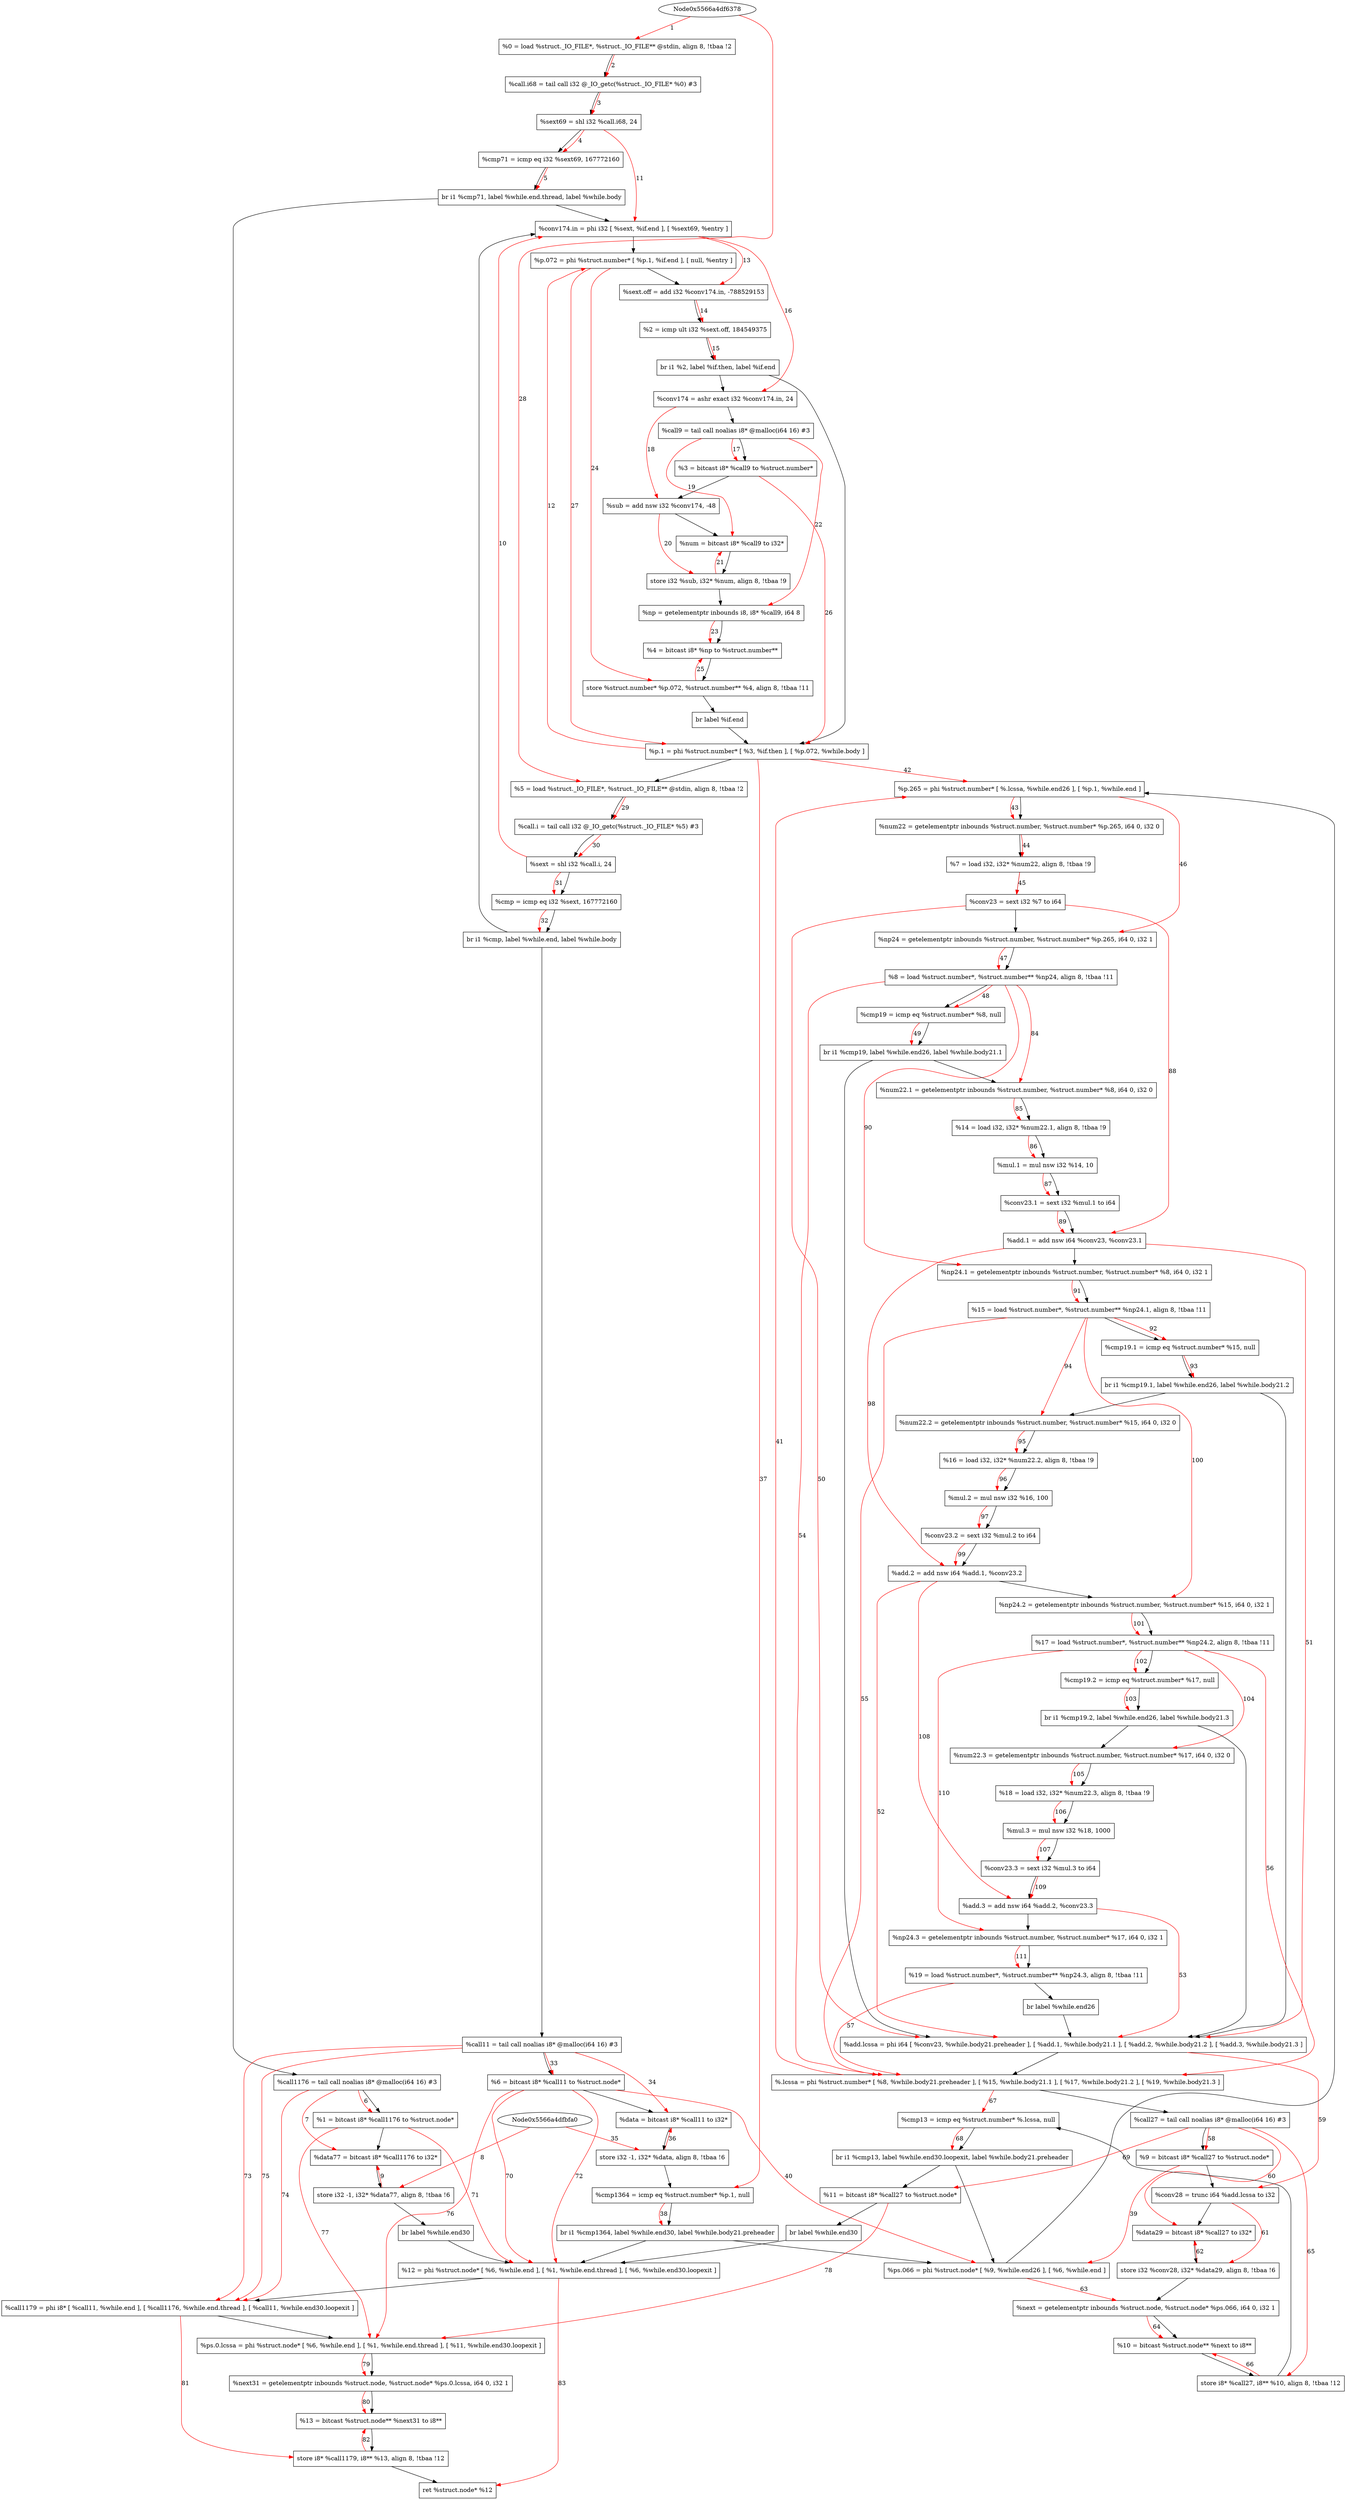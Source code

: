 digraph "CDFG for'inputint' function" {
	Node0x5566a4df7b08[shape=record, label="  %0 = load %struct._IO_FILE*, %struct._IO_FILE** @stdin, align 8, !tbaa !2"]
	Node0x5566a4dfb000[shape=record, label="  %call.i68 = tail call i32 @_IO_getc(%struct._IO_FILE* %0) #3"]
	Node0x5566a4dfb130[shape=record, label="  %sext69 = shl i32 %call.i68, 24"]
	Node0x5566a4dfb1d0[shape=record, label="  %cmp71 = icmp eq i32 %sext69, 167772160"]
	Node0x5566a4dfbba8[shape=record, label="  br i1 %cmp71, label %while.end.thread, label %while.body"]
	Node0x5566a4dfbdf0[shape=record, label="  %call1176 = tail call noalias i8* @malloc(i64 16) #3"]
	Node0x5566a4dfbef8[shape=record, label="  %1 = bitcast i8* %call1176 to %struct.node*"]
	Node0x5566a4dfbf58[shape=record, label="  %data77 = bitcast i8* %call1176 to i32*"]
	Node0x5566a4dfc000[shape=record, label="  store i32 -1, i32* %data77, align 8, !tbaa !6"]
	Node0x5566a4dfc278[shape=record, label="  br label %while.end30"]
	Node0x5566a4dfc3b8[shape=record, label="  %conv174.in = phi i32 [ %sext, %if.end ], [ %sext69, %entry ]"]
	Node0x5566a4dfc558[shape=record, label="  %p.072 = phi %struct.number* [ %p.1, %if.end ], [ null, %entry ]"]
	Node0x5566a4dfc670[shape=record, label="  %sext.off = add i32 %conv174.in, -788529153"]
	Node0x5566a4dfc8e0[shape=record, label="  %2 = icmp ult i32 %sext.off, 184549375"]
	Node0x5566a4dfca48[shape=record, label="  br i1 %2, label %if.then, label %if.end"]
	Node0x5566a4dfcac0[shape=record, label="  %conv174 = ashr exact i32 %conv174.in, 24"]
	Node0x5566a4dfcb90[shape=record, label="  %call9 = tail call noalias i8* @malloc(i64 16) #3"]
	Node0x5566a4dfc9b8[shape=record, label="  %3 = bitcast i8* %call9 to %struct.number*"]
	Node0x5566a4dfcc90[shape=record, label="  %sub = add nsw i32 %conv174, -48"]
	Node0x5566a4dfcd08[shape=record, label="  %num = bitcast i8* %call9 to i32*"]
	Node0x5566a4dfcda0[shape=record, label="  store i32 %sub, i32* %num, align 8, !tbaa !9"]
	Node0x5566a4dfcf80[shape=record, label="  %np = getelementptr inbounds i8, i8* %call9, i64 8"]
	Node0x5566a4dfd008[shape=record, label="  %4 = bitcast i8* %np to %struct.number**"]
	Node0x5566a4dfd0d0[shape=record, label="  store %struct.number* %p.072, %struct.number** %4, align 8, !tbaa !11"]
	Node0x5566a4dfd268[shape=record, label="  br label %if.end"]
	Node0x5566a4dfd2b8[shape=record, label="  %p.1 = phi %struct.number* [ %3, %if.then ], [ %p.072, %while.body ]"]
	Node0x5566a4dfc4e8[shape=record, label="  %5 = load %struct._IO_FILE*, %struct._IO_FILE** @stdin, align 8, !tbaa !2"]
	Node0x5566a4dfd3c0[shape=record, label="  %call.i = tail call i32 @_IO_getc(%struct._IO_FILE* %5) #3"]
	Node0x5566a4dfd490[shape=record, label="  %sext = shl i32 %call.i, 24"]
	Node0x5566a4dfd500[shape=record, label="  %cmp = icmp eq i32 %sext, 167772160"]
	Node0x5566a4dfd5f8[shape=record, label="  br i1 %cmp, label %while.end, label %while.body"]
	Node0x5566a4dfd6b0[shape=record, label="  %call11 = tail call noalias i8* @malloc(i64 16) #3"]
	Node0x5566a4df6898[shape=record, label="  %6 = bitcast i8* %call11 to %struct.node*"]
	Node0x5566a4dfc368[shape=record, label="  %data = bitcast i8* %call11 to i32*"]
	Node0x5566a4dfdac0[shape=record, label="  store i32 -1, i32* %data, align 8, !tbaa !6"]
	Node0x5566a4dfe150[shape=record, label="  %cmp1364 = icmp eq %struct.number* %p.1, null"]
	Node0x5566a4dfe2c8[shape=record, label="  br i1 %cmp1364, label %while.end30, label %while.body21.preheader"]
	Node0x5566a4dfe408[shape=record, label="  %ps.066 = phi %struct.node* [ %9, %while.end26 ], [ %6, %while.end ]"]
	Node0x5566a4dfe558[shape=record, label="  %p.265 = phi %struct.number* [ %.lcssa, %while.end26 ], [ %p.1, %while.end ]"]
	Node0x5566a4dfe688[shape=record, label="  %num22 = getelementptr inbounds %struct.number, %struct.number* %p.265, i64 0, i32 0"]
	Node0x5566a4dfe718[shape=record, label="  %7 = load i32, i32* %num22, align 8, !tbaa !9"]
	Node0x5566a4dfed88[shape=record, label="  %conv23 = sext i32 %7 to i64"]
	Node0x5566a4dfee68[shape=record, label="  %np24 = getelementptr inbounds %struct.number, %struct.number* %p.265, i64 0, i32 1"]
	Node0x5566a4dfeef8[shape=record, label="  %8 = load %struct.number*, %struct.number** %np24, align 8, !tbaa !11"]
	Node0x5566a4dff610[shape=record, label="  %cmp19 = icmp eq %struct.number* %8, null"]
	Node0x5566a4dff748[shape=record, label="  br i1 %cmp19, label %while.end26, label %while.body21.1"]
	Node0x5566a4dffad8[shape=record, label="  %add.lcssa = phi i64 [ %conv23, %while.body21.preheader ], [ %add.1, %while.body21.1 ], [ %add.2, %while.body21.2 ], [ %add.3, %while.body21.3 ]"]
	Node0x5566a4dffd38[shape=record, label="  %.lcssa = phi %struct.number* [ %8, %while.body21.preheader ], [ %15, %while.body21.1 ], [ %17, %while.body21.2 ], [ %19, %while.body21.3 ]"]
	Node0x5566a4dffe80[shape=record, label="  %call27 = tail call noalias i8* @malloc(i64 16) #3"]
	Node0x5566a4dfe508[shape=record, label="  %9 = bitcast i8* %call27 to %struct.node*"]
	Node0x5566a4dfff38[shape=record, label="  %conv28 = trunc i64 %add.lcssa to i32"]
	Node0x5566a4dfffb8[shape=record, label="  %data29 = bitcast i8* %call27 to i32*"]
	Node0x5566a4e00050[shape=record, label="  store i32 %conv28, i32* %data29, align 8, !tbaa !6"]
	Node0x5566a4e000e8[shape=record, label="  %next = getelementptr inbounds %struct.node, %struct.node* %ps.066, i64 0, i32 1"]
	Node0x5566a4e00178[shape=record, label="  %10 = bitcast %struct.node** %next to i8**"]
	Node0x5566a4e001f0[shape=record, label="  store i8* %call27, i8** %10, align 8, !tbaa !12"]
	Node0x5566a4e00360[shape=record, label="  %cmp13 = icmp eq %struct.number* %.lcssa, null"]
	Node0x5566a4e00508[shape=record, label="  br i1 %cmp13, label %while.end30.loopexit, label %while.body21.preheader"]
	Node0x5566a4e00428[shape=record, label="  %11 = bitcast i8* %call27 to %struct.node*"]
	Node0x5566a4e00568[shape=record, label="  br label %while.end30"]
	Node0x5566a4e005b8[shape=record, label="  %12 = phi %struct.node* [ %6, %while.end ], [ %1, %while.end.thread ], [ %6, %while.end30.loopexit ]"]
	Node0x5566a4e00678[shape=record, label="  %call1179 = phi i8* [ %call11, %while.end ], [ %call1176, %while.end.thread ], [ %call11, %while.end30.loopexit ]"]
	Node0x5566a4e00768[shape=record, label="  %ps.0.lcssa = phi %struct.node* [ %6, %while.end ], [ %1, %while.end.thread ], [ %11, %while.end30.loopexit ]"]
	Node0x5566a4e00868[shape=record, label="  %next31 = getelementptr inbounds %struct.node, %struct.node* %ps.0.lcssa, i64 0, i32 1"]
	Node0x5566a4dfc218[shape=record, label="  %13 = bitcast %struct.node** %next31 to i8**"]
	Node0x5566a4dfb310[shape=record, label="  store i8* %call1179, i8** %13, align 8, !tbaa !12"]
	Node0x5566a4dfb988[shape=record, label="  ret %struct.node* %12"]
	Node0x5566a4dfba18[shape=record, label="  %num22.1 = getelementptr inbounds %struct.number, %struct.number* %8, i64 0, i32 0"]
	Node0x5566a4dff6b8[shape=record, label="  %14 = load i32, i32* %num22.1, align 8, !tbaa !9"]
	Node0x5566a4e01f20[shape=record, label="  %mul.1 = mul nsw i32 %14, 10"]
	Node0x5566a4e01f78[shape=record, label="  %conv23.1 = sext i32 %mul.1 to i64"]
	Node0x5566a4e01ff0[shape=record, label="  %add.1 = add nsw i64 %conv23, %conv23.1"]
	Node0x5566a4e02078[shape=record, label="  %np24.1 = getelementptr inbounds %struct.number, %struct.number* %8, i64 0, i32 1"]
	Node0x5566a4dfe218[shape=record, label="  %15 = load %struct.number*, %struct.number** %np24.1, align 8, !tbaa !11"]
	Node0x5566a4e02100[shape=record, label="  %cmp19.1 = icmp eq %struct.number* %15, null"]
	Node0x5566a4e02188[shape=record, label="  br i1 %cmp19.1, label %while.end26, label %while.body21.2"]
	Node0x5566a4e02218[shape=record, label="  %num22.2 = getelementptr inbounds %struct.number, %struct.number* %15, i64 0, i32 0"]
	Node0x5566a4dff8f8[shape=record, label="  %16 = load i32, i32* %num22.2, align 8, !tbaa !9"]
	Node0x5566a4e022c0[shape=record, label="  %mul.2 = mul nsw i32 %16, 100"]
	Node0x5566a4e02338[shape=record, label="  %conv23.2 = sext i32 %mul.2 to i64"]
	Node0x5566a4e023b0[shape=record, label="  %add.2 = add nsw i64 %add.1, %conv23.2"]
	Node0x5566a4e02438[shape=record, label="  %np24.2 = getelementptr inbounds %struct.number, %struct.number* %15, i64 0, i32 1"]
	Node0x5566a4dff818[shape=record, label="  %17 = load %struct.number*, %struct.number** %np24.2, align 8, !tbaa !11"]
	Node0x5566a4e024e0[shape=record, label="  %cmp19.2 = icmp eq %struct.number* %17, null"]
	Node0x5566a4dff598[shape=record, label="  br i1 %cmp19.2, label %while.end26, label %while.body21.3"]
	Node0x5566a4e02588[shape=record, label="  %num22.3 = getelementptr inbounds %struct.number, %struct.number* %17, i64 0, i32 0"]
	Node0x5566a4dffa88[shape=record, label="  %18 = load i32, i32* %num22.3, align 8, !tbaa !9"]
	Node0x5566a4e02630[shape=record, label="  %mul.3 = mul nsw i32 %18, 1000"]
	Node0x5566a4e026a8[shape=record, label="  %conv23.3 = sext i32 %mul.3 to i64"]
	Node0x5566a4e02720[shape=record, label="  %add.3 = add nsw i64 %add.2, %conv23.3"]
	Node0x5566a4e027a8[shape=record, label="  %np24.3 = getelementptr inbounds %struct.number, %struct.number* %17, i64 0, i32 1"]
	Node0x5566a4dff9a8[shape=record, label="  %19 = load %struct.number*, %struct.number** %np24.3, align 8, !tbaa !11"]
	Node0x5566a4e02838[shape=record, label="  br label %while.end26"]
	Node0x5566a4df7b08 -> Node0x5566a4dfb000
	Node0x5566a4dfb000 -> Node0x5566a4dfb130
	Node0x5566a4dfb130 -> Node0x5566a4dfb1d0
	Node0x5566a4dfb1d0 -> Node0x5566a4dfbba8
	Node0x5566a4dfbba8 -> Node0x5566a4dfbdf0
	Node0x5566a4dfbba8 -> Node0x5566a4dfc3b8
	Node0x5566a4dfbdf0 -> Node0x5566a4dfbef8
	Node0x5566a4dfbef8 -> Node0x5566a4dfbf58
	Node0x5566a4dfbf58 -> Node0x5566a4dfc000
	Node0x5566a4dfc000 -> Node0x5566a4dfc278
	Node0x5566a4dfc278 -> Node0x5566a4e005b8
	Node0x5566a4dfc3b8 -> Node0x5566a4dfc558
	Node0x5566a4dfc558 -> Node0x5566a4dfc670
	Node0x5566a4dfc670 -> Node0x5566a4dfc8e0
	Node0x5566a4dfc8e0 -> Node0x5566a4dfca48
	Node0x5566a4dfca48 -> Node0x5566a4dfcac0
	Node0x5566a4dfca48 -> Node0x5566a4dfd2b8
	Node0x5566a4dfcac0 -> Node0x5566a4dfcb90
	Node0x5566a4dfcb90 -> Node0x5566a4dfc9b8
	Node0x5566a4dfc9b8 -> Node0x5566a4dfcc90
	Node0x5566a4dfcc90 -> Node0x5566a4dfcd08
	Node0x5566a4dfcd08 -> Node0x5566a4dfcda0
	Node0x5566a4dfcda0 -> Node0x5566a4dfcf80
	Node0x5566a4dfcf80 -> Node0x5566a4dfd008
	Node0x5566a4dfd008 -> Node0x5566a4dfd0d0
	Node0x5566a4dfd0d0 -> Node0x5566a4dfd268
	Node0x5566a4dfd268 -> Node0x5566a4dfd2b8
	Node0x5566a4dfd2b8 -> Node0x5566a4dfc4e8
	Node0x5566a4dfc4e8 -> Node0x5566a4dfd3c0
	Node0x5566a4dfd3c0 -> Node0x5566a4dfd490
	Node0x5566a4dfd490 -> Node0x5566a4dfd500
	Node0x5566a4dfd500 -> Node0x5566a4dfd5f8
	Node0x5566a4dfd5f8 -> Node0x5566a4dfd6b0
	Node0x5566a4dfd5f8 -> Node0x5566a4dfc3b8
	Node0x5566a4dfd6b0 -> Node0x5566a4df6898
	Node0x5566a4df6898 -> Node0x5566a4dfc368
	Node0x5566a4dfc368 -> Node0x5566a4dfdac0
	Node0x5566a4dfdac0 -> Node0x5566a4dfe150
	Node0x5566a4dfe150 -> Node0x5566a4dfe2c8
	Node0x5566a4dfe2c8 -> Node0x5566a4e005b8
	Node0x5566a4dfe2c8 -> Node0x5566a4dfe408
	Node0x5566a4dfe408 -> Node0x5566a4dfe558
	Node0x5566a4dfe558 -> Node0x5566a4dfe688
	Node0x5566a4dfe688 -> Node0x5566a4dfe718
	Node0x5566a4dfe718 -> Node0x5566a4dfed88
	Node0x5566a4dfed88 -> Node0x5566a4dfee68
	Node0x5566a4dfee68 -> Node0x5566a4dfeef8
	Node0x5566a4dfeef8 -> Node0x5566a4dff610
	Node0x5566a4dff610 -> Node0x5566a4dff748
	Node0x5566a4dff748 -> Node0x5566a4dffad8
	Node0x5566a4dff748 -> Node0x5566a4dfba18
	Node0x5566a4dffad8 -> Node0x5566a4dffd38
	Node0x5566a4dffd38 -> Node0x5566a4dffe80
	Node0x5566a4dffe80 -> Node0x5566a4dfe508
	Node0x5566a4dfe508 -> Node0x5566a4dfff38
	Node0x5566a4dfff38 -> Node0x5566a4dfffb8
	Node0x5566a4dfffb8 -> Node0x5566a4e00050
	Node0x5566a4e00050 -> Node0x5566a4e000e8
	Node0x5566a4e000e8 -> Node0x5566a4e00178
	Node0x5566a4e00178 -> Node0x5566a4e001f0
	Node0x5566a4e001f0 -> Node0x5566a4e00360
	Node0x5566a4e00360 -> Node0x5566a4e00508
	Node0x5566a4e00508 -> Node0x5566a4e00428
	Node0x5566a4e00508 -> Node0x5566a4dfe408
	Node0x5566a4e00428 -> Node0x5566a4e00568
	Node0x5566a4e00568 -> Node0x5566a4e005b8
	Node0x5566a4e005b8 -> Node0x5566a4e00678
	Node0x5566a4e00678 -> Node0x5566a4e00768
	Node0x5566a4e00768 -> Node0x5566a4e00868
	Node0x5566a4e00868 -> Node0x5566a4dfc218
	Node0x5566a4dfc218 -> Node0x5566a4dfb310
	Node0x5566a4dfb310 -> Node0x5566a4dfb988
	Node0x5566a4dfba18 -> Node0x5566a4dff6b8
	Node0x5566a4dff6b8 -> Node0x5566a4e01f20
	Node0x5566a4e01f20 -> Node0x5566a4e01f78
	Node0x5566a4e01f78 -> Node0x5566a4e01ff0
	Node0x5566a4e01ff0 -> Node0x5566a4e02078
	Node0x5566a4e02078 -> Node0x5566a4dfe218
	Node0x5566a4dfe218 -> Node0x5566a4e02100
	Node0x5566a4e02100 -> Node0x5566a4e02188
	Node0x5566a4e02188 -> Node0x5566a4dffad8
	Node0x5566a4e02188 -> Node0x5566a4e02218
	Node0x5566a4e02218 -> Node0x5566a4dff8f8
	Node0x5566a4dff8f8 -> Node0x5566a4e022c0
	Node0x5566a4e022c0 -> Node0x5566a4e02338
	Node0x5566a4e02338 -> Node0x5566a4e023b0
	Node0x5566a4e023b0 -> Node0x5566a4e02438
	Node0x5566a4e02438 -> Node0x5566a4dff818
	Node0x5566a4dff818 -> Node0x5566a4e024e0
	Node0x5566a4e024e0 -> Node0x5566a4dff598
	Node0x5566a4dff598 -> Node0x5566a4dffad8
	Node0x5566a4dff598 -> Node0x5566a4e02588
	Node0x5566a4e02588 -> Node0x5566a4dffa88
	Node0x5566a4dffa88 -> Node0x5566a4e02630
	Node0x5566a4e02630 -> Node0x5566a4e026a8
	Node0x5566a4e026a8 -> Node0x5566a4e02720
	Node0x5566a4e02720 -> Node0x5566a4e027a8
	Node0x5566a4e027a8 -> Node0x5566a4dff9a8
	Node0x5566a4dff9a8 -> Node0x5566a4e02838
	Node0x5566a4e02838 -> Node0x5566a4dffad8
edge [color=red]
	Node0x5566a4df6378 -> Node0x5566a4df7b08[label="1"]
	Node0x5566a4df7b08 -> Node0x5566a4dfb000[label="2"]
	Node0x5566a4dfb000 -> Node0x5566a4dfb130[label="3"]
	Node0x5566a4dfb130 -> Node0x5566a4dfb1d0[label="4"]
	Node0x5566a4dfb1d0 -> Node0x5566a4dfbba8[label="5"]
	Node0x5566a4dfbdf0 -> Node0x5566a4dfbef8[label="6"]
	Node0x5566a4dfbdf0 -> Node0x5566a4dfbf58[label="7"]
	Node0x5566a4dfbfa0 -> Node0x5566a4dfc000[label="8"]
	Node0x5566a4dfc000 -> Node0x5566a4dfbf58[label="9"]
	Node0x5566a4dfd490 -> Node0x5566a4dfc3b8[label="10"]
	Node0x5566a4dfb130 -> Node0x5566a4dfc3b8[label="11"]
	Node0x5566a4dfd2b8 -> Node0x5566a4dfc558[label="12"]
	Node0x5566a4dfc3b8 -> Node0x5566a4dfc670[label="13"]
	Node0x5566a4dfc670 -> Node0x5566a4dfc8e0[label="14"]
	Node0x5566a4dfc8e0 -> Node0x5566a4dfca48[label="15"]
	Node0x5566a4dfc3b8 -> Node0x5566a4dfcac0[label="16"]
	Node0x5566a4dfcb90 -> Node0x5566a4dfc9b8[label="17"]
	Node0x5566a4dfcac0 -> Node0x5566a4dfcc90[label="18"]
	Node0x5566a4dfcb90 -> Node0x5566a4dfcd08[label="19"]
	Node0x5566a4dfcc90 -> Node0x5566a4dfcda0[label="20"]
	Node0x5566a4dfcda0 -> Node0x5566a4dfcd08[label="21"]
	Node0x5566a4dfcb90 -> Node0x5566a4dfcf80[label="22"]
	Node0x5566a4dfcf80 -> Node0x5566a4dfd008[label="23"]
	Node0x5566a4dfc558 -> Node0x5566a4dfd0d0[label="24"]
	Node0x5566a4dfd0d0 -> Node0x5566a4dfd008[label="25"]
	Node0x5566a4dfc9b8 -> Node0x5566a4dfd2b8[label="26"]
	Node0x5566a4dfc558 -> Node0x5566a4dfd2b8[label="27"]
	Node0x5566a4df6378 -> Node0x5566a4dfc4e8[label="28"]
	Node0x5566a4dfc4e8 -> Node0x5566a4dfd3c0[label="29"]
	Node0x5566a4dfd3c0 -> Node0x5566a4dfd490[label="30"]
	Node0x5566a4dfd490 -> Node0x5566a4dfd500[label="31"]
	Node0x5566a4dfd500 -> Node0x5566a4dfd5f8[label="32"]
	Node0x5566a4dfd6b0 -> Node0x5566a4df6898[label="33"]
	Node0x5566a4dfd6b0 -> Node0x5566a4dfc368[label="34"]
	Node0x5566a4dfbfa0 -> Node0x5566a4dfdac0[label="35"]
	Node0x5566a4dfdac0 -> Node0x5566a4dfc368[label="36"]
	Node0x5566a4dfd2b8 -> Node0x5566a4dfe150[label="37"]
	Node0x5566a4dfe150 -> Node0x5566a4dfe2c8[label="38"]
	Node0x5566a4dfe508 -> Node0x5566a4dfe408[label="39"]
	Node0x5566a4df6898 -> Node0x5566a4dfe408[label="40"]
	Node0x5566a4dffd38 -> Node0x5566a4dfe558[label="41"]
	Node0x5566a4dfd2b8 -> Node0x5566a4dfe558[label="42"]
	Node0x5566a4dfe558 -> Node0x5566a4dfe688[label="43"]
	Node0x5566a4dfe688 -> Node0x5566a4dfe718[label="44"]
	Node0x5566a4dfe718 -> Node0x5566a4dfed88[label="45"]
	Node0x5566a4dfe558 -> Node0x5566a4dfee68[label="46"]
	Node0x5566a4dfee68 -> Node0x5566a4dfeef8[label="47"]
	Node0x5566a4dfeef8 -> Node0x5566a4dff610[label="48"]
	Node0x5566a4dff610 -> Node0x5566a4dff748[label="49"]
	Node0x5566a4dfed88 -> Node0x5566a4dffad8[label="50"]
	Node0x5566a4e01ff0 -> Node0x5566a4dffad8[label="51"]
	Node0x5566a4e023b0 -> Node0x5566a4dffad8[label="52"]
	Node0x5566a4e02720 -> Node0x5566a4dffad8[label="53"]
	Node0x5566a4dfeef8 -> Node0x5566a4dffd38[label="54"]
	Node0x5566a4dfe218 -> Node0x5566a4dffd38[label="55"]
	Node0x5566a4dff818 -> Node0x5566a4dffd38[label="56"]
	Node0x5566a4dff9a8 -> Node0x5566a4dffd38[label="57"]
	Node0x5566a4dffe80 -> Node0x5566a4dfe508[label="58"]
	Node0x5566a4dffad8 -> Node0x5566a4dfff38[label="59"]
	Node0x5566a4dffe80 -> Node0x5566a4dfffb8[label="60"]
	Node0x5566a4dfff38 -> Node0x5566a4e00050[label="61"]
	Node0x5566a4e00050 -> Node0x5566a4dfffb8[label="62"]
	Node0x5566a4dfe408 -> Node0x5566a4e000e8[label="63"]
	Node0x5566a4e000e8 -> Node0x5566a4e00178[label="64"]
	Node0x5566a4dffe80 -> Node0x5566a4e001f0[label="65"]
	Node0x5566a4e001f0 -> Node0x5566a4e00178[label="66"]
	Node0x5566a4dffd38 -> Node0x5566a4e00360[label="67"]
	Node0x5566a4e00360 -> Node0x5566a4e00508[label="68"]
	Node0x5566a4dffe80 -> Node0x5566a4e00428[label="69"]
	Node0x5566a4df6898 -> Node0x5566a4e005b8[label="70"]
	Node0x5566a4dfbef8 -> Node0x5566a4e005b8[label="71"]
	Node0x5566a4df6898 -> Node0x5566a4e005b8[label="72"]
	Node0x5566a4dfd6b0 -> Node0x5566a4e00678[label="73"]
	Node0x5566a4dfbdf0 -> Node0x5566a4e00678[label="74"]
	Node0x5566a4dfd6b0 -> Node0x5566a4e00678[label="75"]
	Node0x5566a4df6898 -> Node0x5566a4e00768[label="76"]
	Node0x5566a4dfbef8 -> Node0x5566a4e00768[label="77"]
	Node0x5566a4e00428 -> Node0x5566a4e00768[label="78"]
	Node0x5566a4e00768 -> Node0x5566a4e00868[label="79"]
	Node0x5566a4e00868 -> Node0x5566a4dfc218[label="80"]
	Node0x5566a4e00678 -> Node0x5566a4dfb310[label="81"]
	Node0x5566a4dfb310 -> Node0x5566a4dfc218[label="82"]
	Node0x5566a4e005b8 -> Node0x5566a4dfb988[label="83"]
	Node0x5566a4dfeef8 -> Node0x5566a4dfba18[label="84"]
	Node0x5566a4dfba18 -> Node0x5566a4dff6b8[label="85"]
	Node0x5566a4dff6b8 -> Node0x5566a4e01f20[label="86"]
	Node0x5566a4e01f20 -> Node0x5566a4e01f78[label="87"]
	Node0x5566a4dfed88 -> Node0x5566a4e01ff0[label="88"]
	Node0x5566a4e01f78 -> Node0x5566a4e01ff0[label="89"]
	Node0x5566a4dfeef8 -> Node0x5566a4e02078[label="90"]
	Node0x5566a4e02078 -> Node0x5566a4dfe218[label="91"]
	Node0x5566a4dfe218 -> Node0x5566a4e02100[label="92"]
	Node0x5566a4e02100 -> Node0x5566a4e02188[label="93"]
	Node0x5566a4dfe218 -> Node0x5566a4e02218[label="94"]
	Node0x5566a4e02218 -> Node0x5566a4dff8f8[label="95"]
	Node0x5566a4dff8f8 -> Node0x5566a4e022c0[label="96"]
	Node0x5566a4e022c0 -> Node0x5566a4e02338[label="97"]
	Node0x5566a4e01ff0 -> Node0x5566a4e023b0[label="98"]
	Node0x5566a4e02338 -> Node0x5566a4e023b0[label="99"]
	Node0x5566a4dfe218 -> Node0x5566a4e02438[label="100"]
	Node0x5566a4e02438 -> Node0x5566a4dff818[label="101"]
	Node0x5566a4dff818 -> Node0x5566a4e024e0[label="102"]
	Node0x5566a4e024e0 -> Node0x5566a4dff598[label="103"]
	Node0x5566a4dff818 -> Node0x5566a4e02588[label="104"]
	Node0x5566a4e02588 -> Node0x5566a4dffa88[label="105"]
	Node0x5566a4dffa88 -> Node0x5566a4e02630[label="106"]
	Node0x5566a4e02630 -> Node0x5566a4e026a8[label="107"]
	Node0x5566a4e023b0 -> Node0x5566a4e02720[label="108"]
	Node0x5566a4e026a8 -> Node0x5566a4e02720[label="109"]
	Node0x5566a4dff818 -> Node0x5566a4e027a8[label="110"]
	Node0x5566a4e027a8 -> Node0x5566a4dff9a8[label="111"]
}
